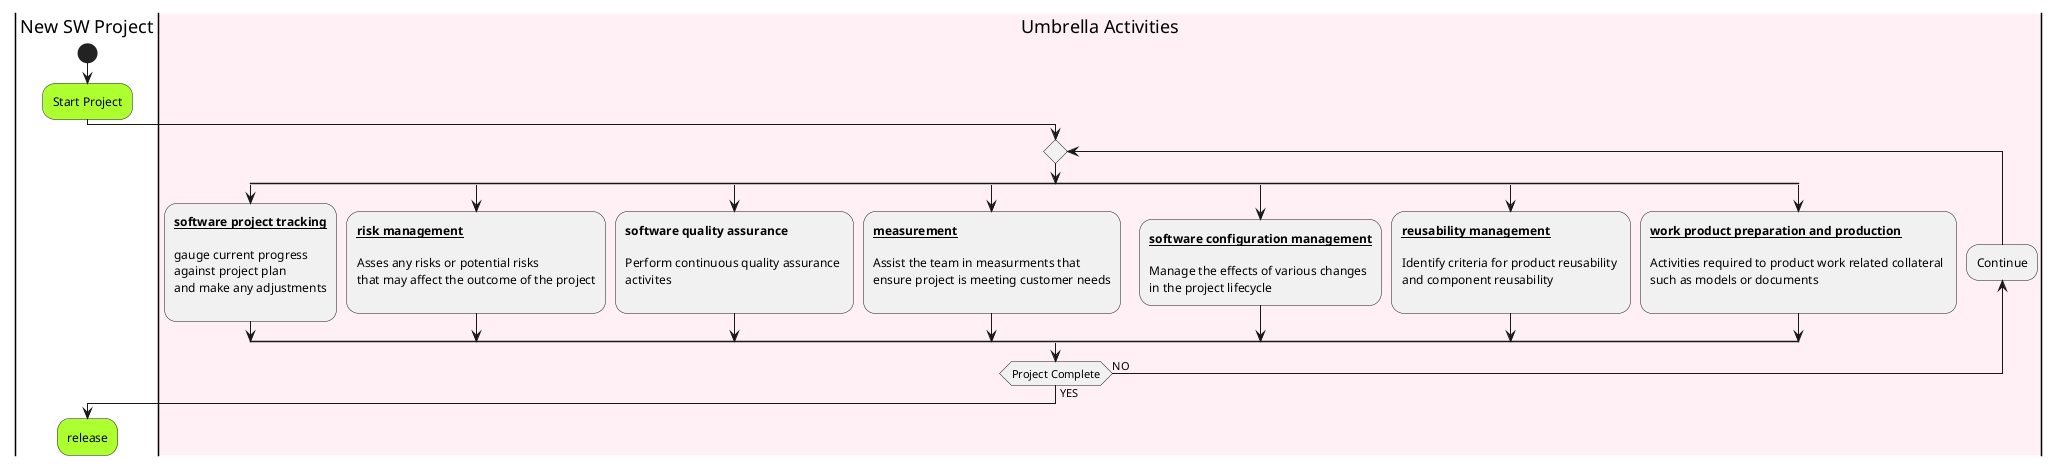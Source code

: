 
@startuml UmbrellaActivities
|New SW Project|

start

#GreenYellow:Start Project;

|#LavenderBlush|Umbrella Activities|
repeat

split
  :**__software project tracking__**

  gauge current progress
  against project plan
  and make any adjustments
  ;
split again
  :**__risk management__**

  Asses any risks or potential risks
  that may affect the outcome of the project
  ;
split again
  :**software quality assurance**
  
  Perform continuous quality assurance 
  activites
  ;
split again
  :**__measurement__**
  
  Assist the team in measurments that
  ensure project is meeting customer needs
  ;
split again
  :**__software configuration management__**

  Manage the effects of various changes
  in the project lifecycle;
split again
  :**__reusability management__**

  Identify criteria for product reusability 
  and component reusability
  ;
split again
  :**__work product preparation and production__**

  Activities required to product work related collateral 
  such as models or documents
  ;
end split;
backward :Continue;
repeatwhile (Project Complete) is (NO) not (YES)
|New SW Project|

#GreenYellow:release;

@enduml

